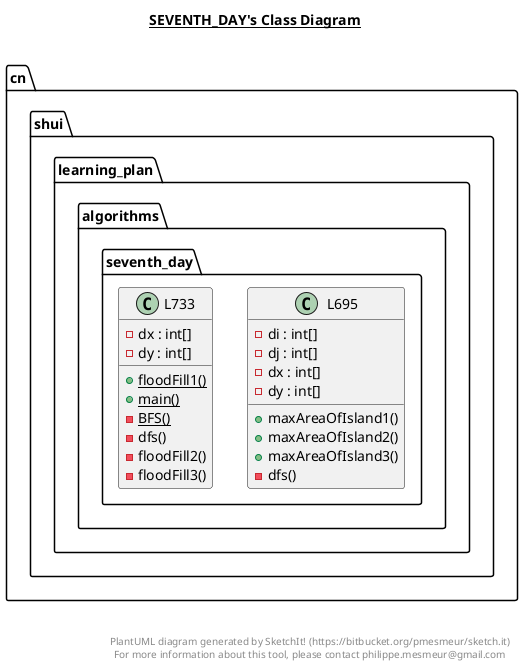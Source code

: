 @startuml

title __SEVENTH_DAY's Class Diagram__\n

  namespace cn.shui.learning_plan.algorithms.seventh_day {
    class cn.shui.learning_plan.algorithms.seventh_day.L695 {
        - di : int[]
        - dj : int[]
        - dx : int[]
        - dy : int[]
        + maxAreaOfIsland1()
        + maxAreaOfIsland2()
        + maxAreaOfIsland3()
        - dfs()
    }
  }
  

  namespace cn.shui.learning_plan.algorithms.seventh_day {
    class cn.shui.learning_plan.algorithms.seventh_day.L733 {
        - dx : int[]
        - dy : int[]
        {static} + floodFill1()
        {static} + main()
        {static} - BFS()
        - dfs()
        - floodFill2()
        - floodFill3()
    }
  }
  



right footer


PlantUML diagram generated by SketchIt! (https://bitbucket.org/pmesmeur/sketch.it)
For more information about this tool, please contact philippe.mesmeur@gmail.com
endfooter

@enduml
